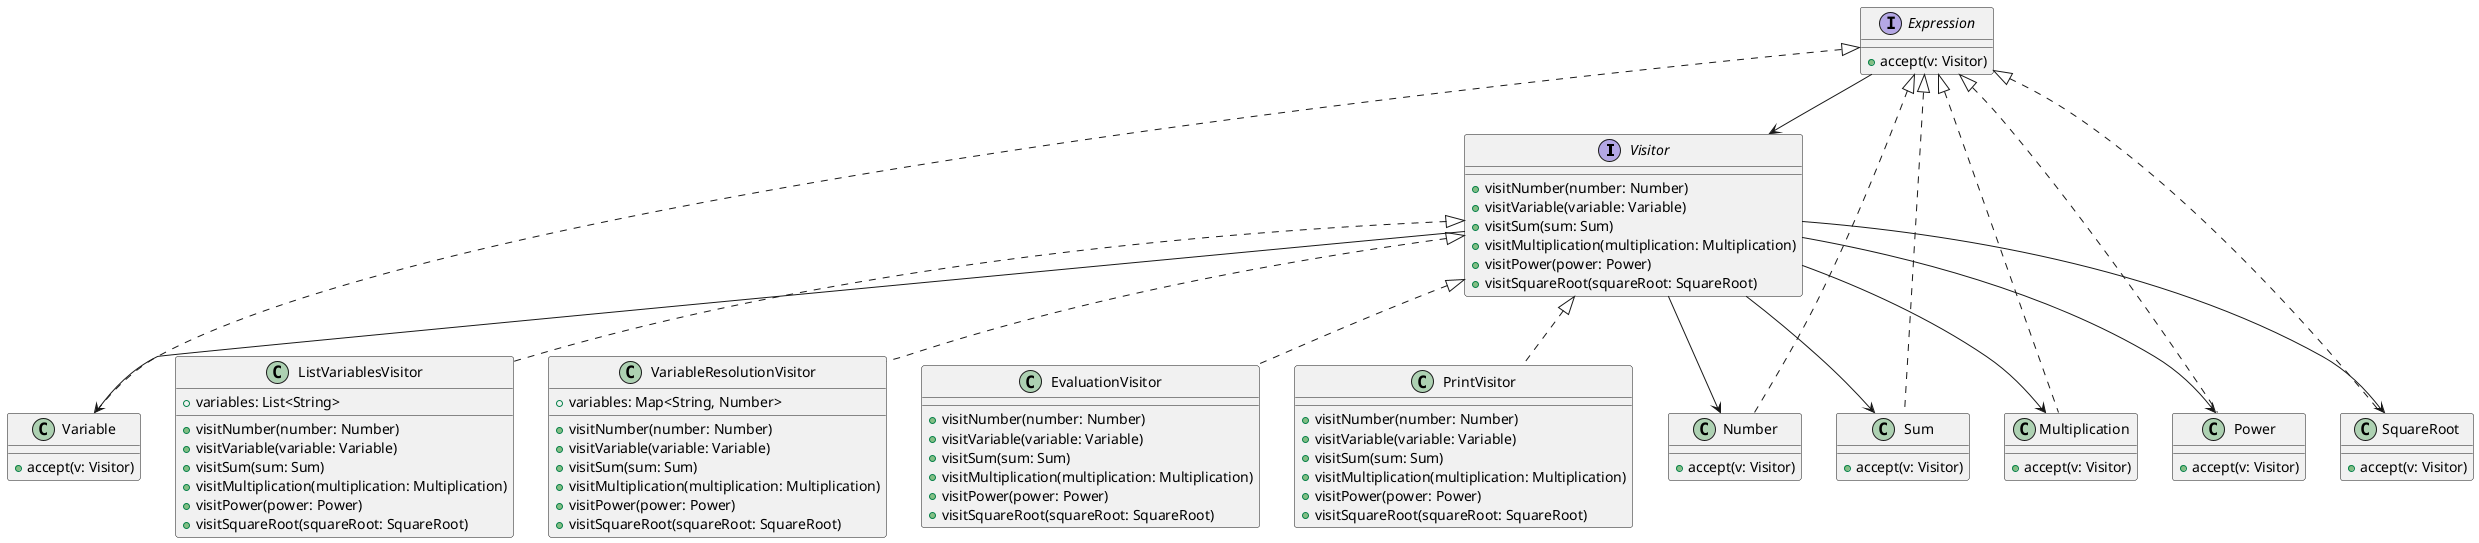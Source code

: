 @startuml

interface Visitor{
    +visitNumber(number: Number)
    +visitVariable(variable: Variable)
    +visitSum(sum: Sum)
    +visitMultiplication(multiplication: Multiplication)
    +visitPower(power: Power)
    +visitSquareRoot(squareRoot: SquareRoot)
}

class EvaluationVisitor implements Visitor{
    +visitNumber(number: Number)
    +visitVariable(variable: Variable)
    +visitSum(sum: Sum)
    +visitMultiplication(multiplication: Multiplication)
    +visitPower(power: Power)
    +visitSquareRoot(squareRoot: SquareRoot)
}

class PrintVisitor implements Visitor{
    +visitNumber(number: Number)
    +visitVariable(variable: Variable)
    +visitSum(sum: Sum)
    +visitMultiplication(multiplication: Multiplication)
    +visitPower(power: Power)
    +visitSquareRoot(squareRoot: SquareRoot)
}

class ListVariablesVisitor implements Visitor{
    +variables: List<String>
    +visitNumber(number: Number)
    +visitVariable(variable: Variable)
    +visitSum(sum: Sum)
    +visitMultiplication(multiplication: Multiplication)
    +visitPower(power: Power)
    +visitSquareRoot(squareRoot: SquareRoot)
}

class VariableResolutionVisitor implements Visitor{
    +variables: Map<String, Number>
    +visitNumber(number: Number)
    +visitVariable(variable: Variable)
    +visitSum(sum: Sum)
    +visitMultiplication(multiplication: Multiplication)
    +visitPower(power: Power)
    +visitSquareRoot(squareRoot: SquareRoot)
}

interface Expression{
    +accept(v: Visitor)
}

class Variable implements Expression{
    +accept(v: Visitor)
}

class Number implements Expression{
    +accept(v: Visitor)
}

class Sum implements Expression{
    +accept(v: Visitor)
}

class Multiplication implements Expression{
    +accept(v: Visitor)
}

class Power implements Expression{
    +accept(v: Visitor)
}

class SquareRoot implements Expression{
    +accept(v: Visitor)
}

Visitor --> Variable
Visitor --> Number
Visitor --> Sum
Visitor --> Multiplication
Visitor --> SquareRoot
Visitor --> Power
Expression --> Visitor


@enduml